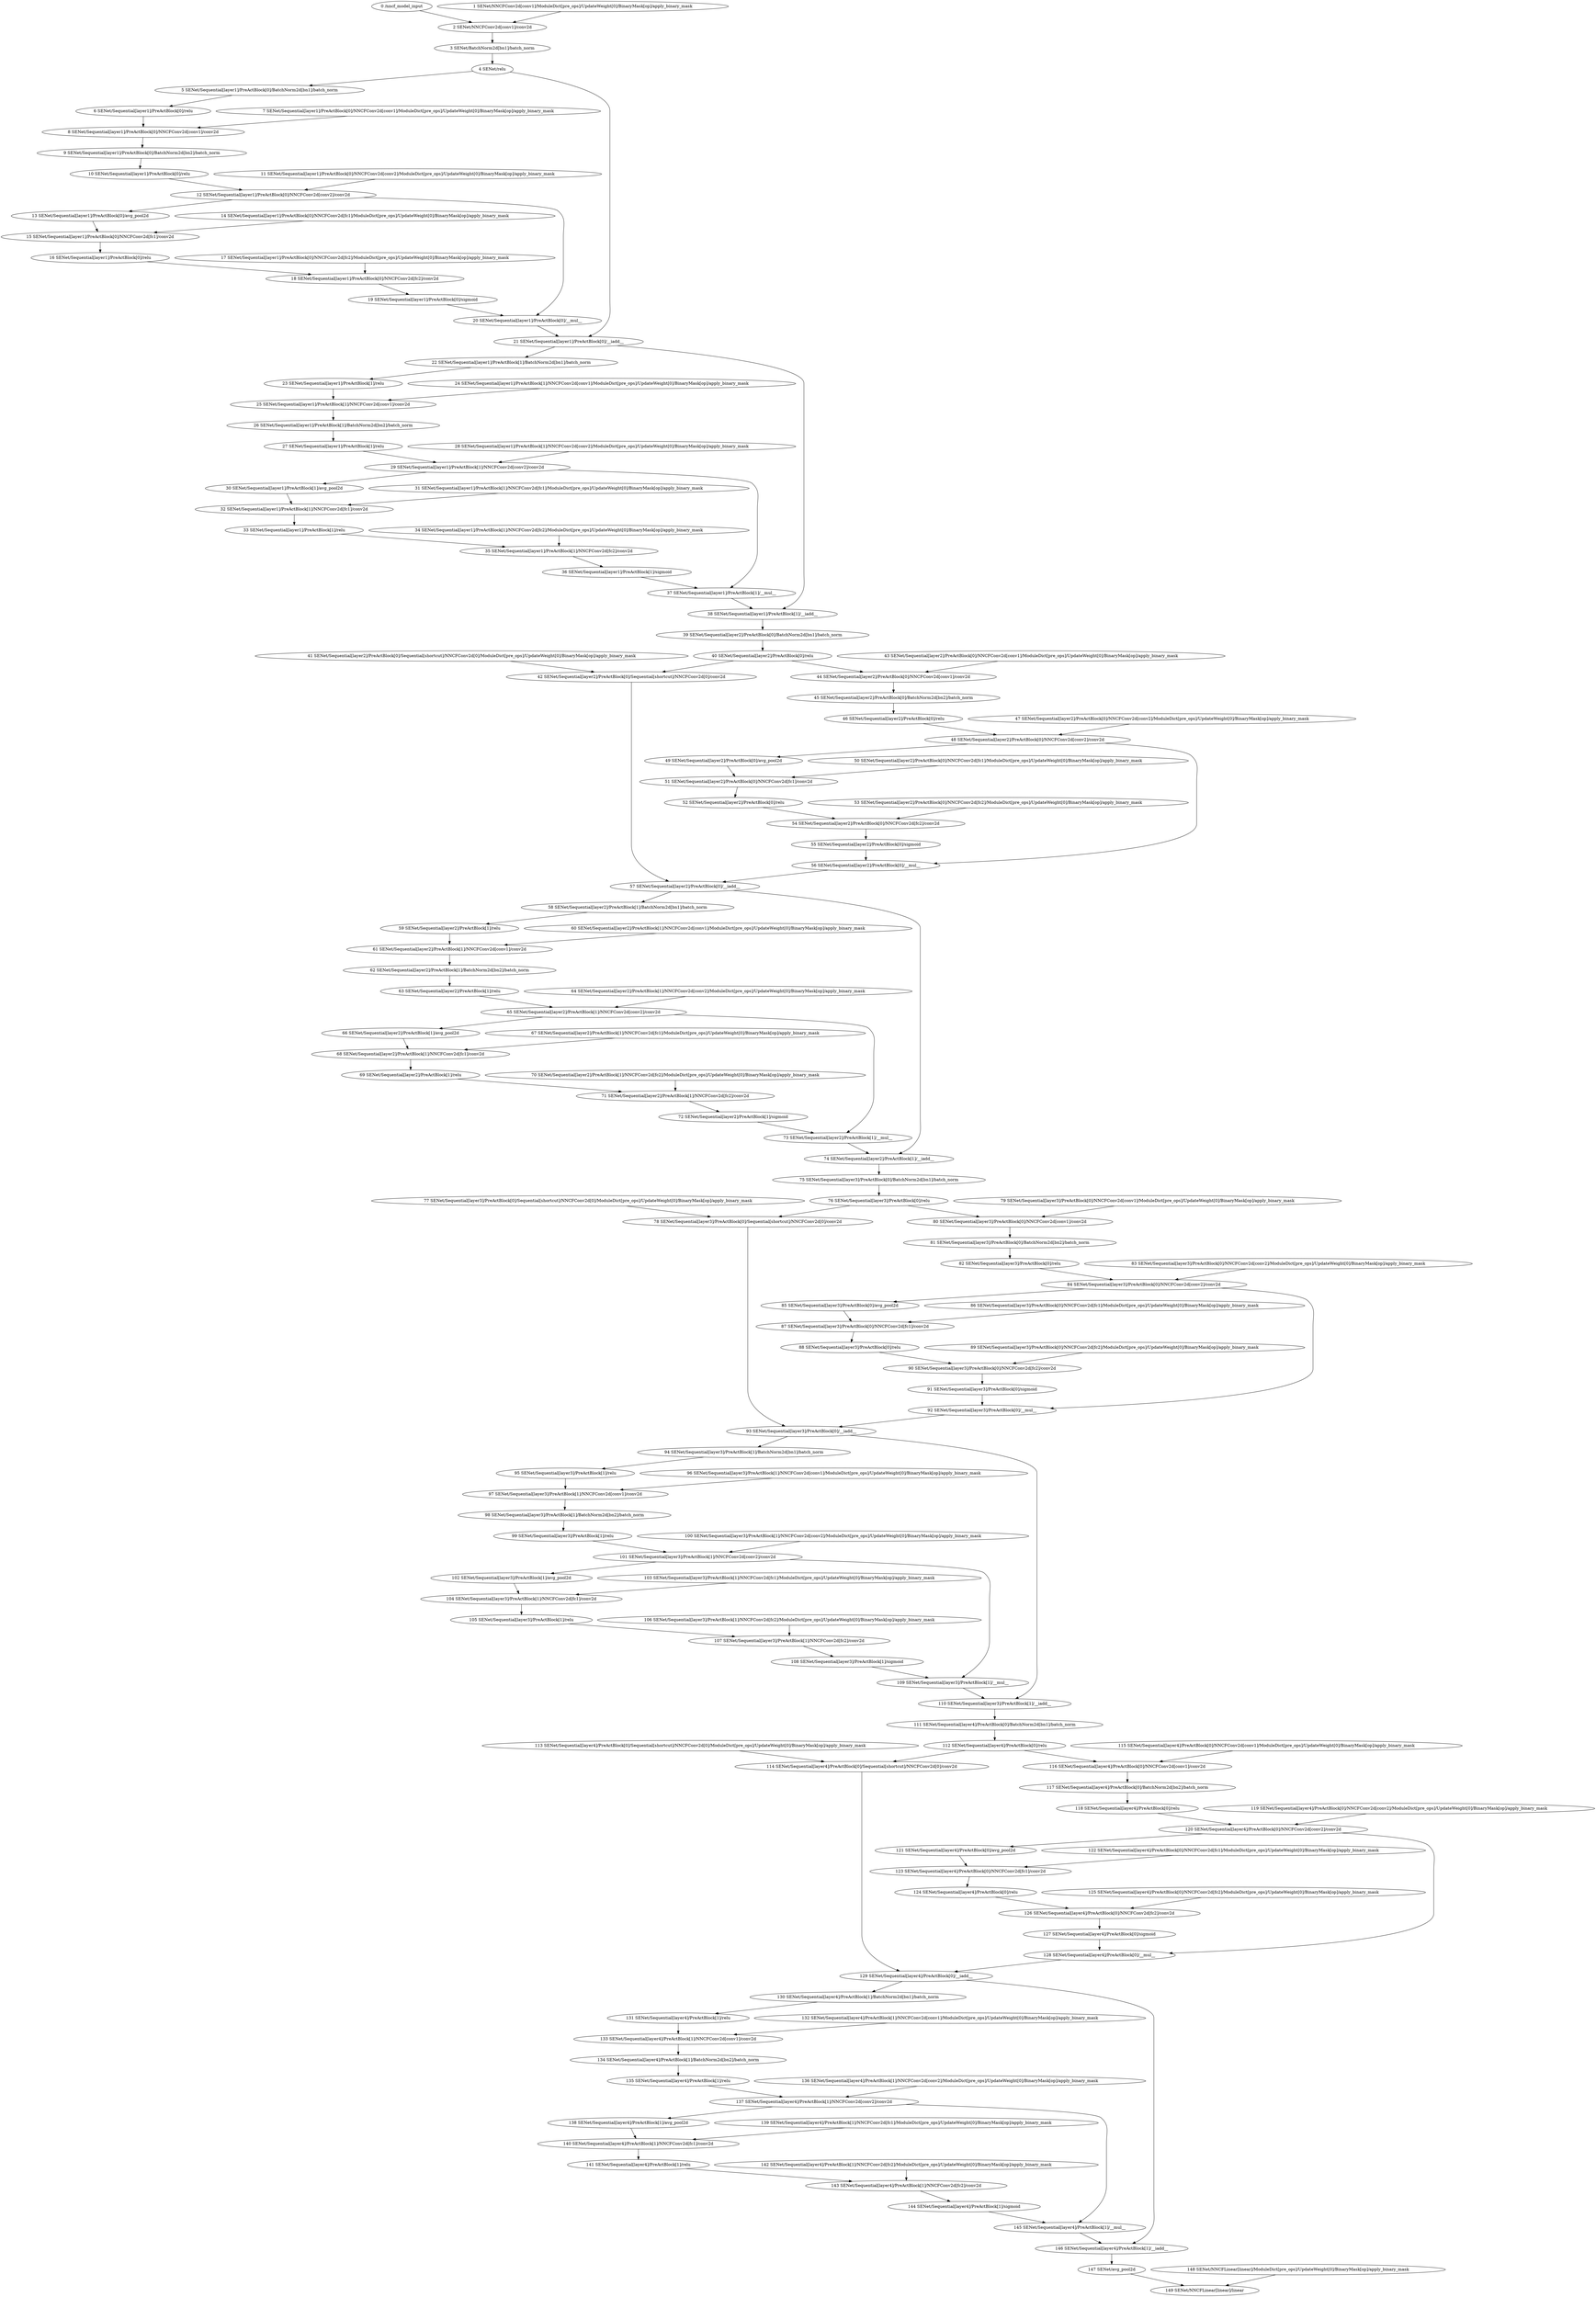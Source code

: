 strict digraph  {
"0 /nncf_model_input" [id=0, scope="", type=nncf_model_input];
"1 SENet/NNCFConv2d[conv1]/ModuleDict[pre_ops]/UpdateWeight[0]/BinaryMask[op]/apply_binary_mask" [id=1, scope="SENet/NNCFConv2d[conv1]/ModuleDict[pre_ops]/UpdateWeight[0]/BinaryMask[op]", type=apply_binary_mask];
"2 SENet/NNCFConv2d[conv1]/conv2d" [id=2, scope="SENet/NNCFConv2d[conv1]", type=conv2d];
"3 SENet/BatchNorm2d[bn1]/batch_norm" [id=3, scope="SENet/BatchNorm2d[bn1]", type=batch_norm];
"4 SENet/relu" [id=4, scope=SENet, type=relu];
"5 SENet/Sequential[layer1]/PreActBlock[0]/BatchNorm2d[bn1]/batch_norm" [id=5, scope="SENet/Sequential[layer1]/PreActBlock[0]/BatchNorm2d[bn1]", type=batch_norm];
"6 SENet/Sequential[layer1]/PreActBlock[0]/relu" [id=6, scope="SENet/Sequential[layer1]/PreActBlock[0]", type=relu];
"7 SENet/Sequential[layer1]/PreActBlock[0]/NNCFConv2d[conv1]/ModuleDict[pre_ops]/UpdateWeight[0]/BinaryMask[op]/apply_binary_mask" [id=7, scope="SENet/Sequential[layer1]/PreActBlock[0]/NNCFConv2d[conv1]/ModuleDict[pre_ops]/UpdateWeight[0]/BinaryMask[op]", type=apply_binary_mask];
"8 SENet/Sequential[layer1]/PreActBlock[0]/NNCFConv2d[conv1]/conv2d" [id=8, scope="SENet/Sequential[layer1]/PreActBlock[0]/NNCFConv2d[conv1]", type=conv2d];
"9 SENet/Sequential[layer1]/PreActBlock[0]/BatchNorm2d[bn2]/batch_norm" [id=9, scope="SENet/Sequential[layer1]/PreActBlock[0]/BatchNorm2d[bn2]", type=batch_norm];
"10 SENet/Sequential[layer1]/PreActBlock[0]/relu" [id=10, scope="SENet/Sequential[layer1]/PreActBlock[0]", type=relu];
"11 SENet/Sequential[layer1]/PreActBlock[0]/NNCFConv2d[conv2]/ModuleDict[pre_ops]/UpdateWeight[0]/BinaryMask[op]/apply_binary_mask" [id=11, scope="SENet/Sequential[layer1]/PreActBlock[0]/NNCFConv2d[conv2]/ModuleDict[pre_ops]/UpdateWeight[0]/BinaryMask[op]", type=apply_binary_mask];
"12 SENet/Sequential[layer1]/PreActBlock[0]/NNCFConv2d[conv2]/conv2d" [id=12, scope="SENet/Sequential[layer1]/PreActBlock[0]/NNCFConv2d[conv2]", type=conv2d];
"13 SENet/Sequential[layer1]/PreActBlock[0]/avg_pool2d" [id=13, scope="SENet/Sequential[layer1]/PreActBlock[0]", type=avg_pool2d];
"14 SENet/Sequential[layer1]/PreActBlock[0]/NNCFConv2d[fc1]/ModuleDict[pre_ops]/UpdateWeight[0]/BinaryMask[op]/apply_binary_mask" [id=14, scope="SENet/Sequential[layer1]/PreActBlock[0]/NNCFConv2d[fc1]/ModuleDict[pre_ops]/UpdateWeight[0]/BinaryMask[op]", type=apply_binary_mask];
"15 SENet/Sequential[layer1]/PreActBlock[0]/NNCFConv2d[fc1]/conv2d" [id=15, scope="SENet/Sequential[layer1]/PreActBlock[0]/NNCFConv2d[fc1]", type=conv2d];
"16 SENet/Sequential[layer1]/PreActBlock[0]/relu" [id=16, scope="SENet/Sequential[layer1]/PreActBlock[0]", type=relu];
"17 SENet/Sequential[layer1]/PreActBlock[0]/NNCFConv2d[fc2]/ModuleDict[pre_ops]/UpdateWeight[0]/BinaryMask[op]/apply_binary_mask" [id=17, scope="SENet/Sequential[layer1]/PreActBlock[0]/NNCFConv2d[fc2]/ModuleDict[pre_ops]/UpdateWeight[0]/BinaryMask[op]", type=apply_binary_mask];
"18 SENet/Sequential[layer1]/PreActBlock[0]/NNCFConv2d[fc2]/conv2d" [id=18, scope="SENet/Sequential[layer1]/PreActBlock[0]/NNCFConv2d[fc2]", type=conv2d];
"19 SENet/Sequential[layer1]/PreActBlock[0]/sigmoid" [id=19, scope="SENet/Sequential[layer1]/PreActBlock[0]", type=sigmoid];
"20 SENet/Sequential[layer1]/PreActBlock[0]/__mul__" [id=20, scope="SENet/Sequential[layer1]/PreActBlock[0]", type=__mul__];
"21 SENet/Sequential[layer1]/PreActBlock[0]/__iadd__" [id=21, scope="SENet/Sequential[layer1]/PreActBlock[0]", type=__iadd__];
"22 SENet/Sequential[layer1]/PreActBlock[1]/BatchNorm2d[bn1]/batch_norm" [id=22, scope="SENet/Sequential[layer1]/PreActBlock[1]/BatchNorm2d[bn1]", type=batch_norm];
"23 SENet/Sequential[layer1]/PreActBlock[1]/relu" [id=23, scope="SENet/Sequential[layer1]/PreActBlock[1]", type=relu];
"24 SENet/Sequential[layer1]/PreActBlock[1]/NNCFConv2d[conv1]/ModuleDict[pre_ops]/UpdateWeight[0]/BinaryMask[op]/apply_binary_mask" [id=24, scope="SENet/Sequential[layer1]/PreActBlock[1]/NNCFConv2d[conv1]/ModuleDict[pre_ops]/UpdateWeight[0]/BinaryMask[op]", type=apply_binary_mask];
"25 SENet/Sequential[layer1]/PreActBlock[1]/NNCFConv2d[conv1]/conv2d" [id=25, scope="SENet/Sequential[layer1]/PreActBlock[1]/NNCFConv2d[conv1]", type=conv2d];
"26 SENet/Sequential[layer1]/PreActBlock[1]/BatchNorm2d[bn2]/batch_norm" [id=26, scope="SENet/Sequential[layer1]/PreActBlock[1]/BatchNorm2d[bn2]", type=batch_norm];
"27 SENet/Sequential[layer1]/PreActBlock[1]/relu" [id=27, scope="SENet/Sequential[layer1]/PreActBlock[1]", type=relu];
"28 SENet/Sequential[layer1]/PreActBlock[1]/NNCFConv2d[conv2]/ModuleDict[pre_ops]/UpdateWeight[0]/BinaryMask[op]/apply_binary_mask" [id=28, scope="SENet/Sequential[layer1]/PreActBlock[1]/NNCFConv2d[conv2]/ModuleDict[pre_ops]/UpdateWeight[0]/BinaryMask[op]", type=apply_binary_mask];
"29 SENet/Sequential[layer1]/PreActBlock[1]/NNCFConv2d[conv2]/conv2d" [id=29, scope="SENet/Sequential[layer1]/PreActBlock[1]/NNCFConv2d[conv2]", type=conv2d];
"30 SENet/Sequential[layer1]/PreActBlock[1]/avg_pool2d" [id=30, scope="SENet/Sequential[layer1]/PreActBlock[1]", type=avg_pool2d];
"31 SENet/Sequential[layer1]/PreActBlock[1]/NNCFConv2d[fc1]/ModuleDict[pre_ops]/UpdateWeight[0]/BinaryMask[op]/apply_binary_mask" [id=31, scope="SENet/Sequential[layer1]/PreActBlock[1]/NNCFConv2d[fc1]/ModuleDict[pre_ops]/UpdateWeight[0]/BinaryMask[op]", type=apply_binary_mask];
"32 SENet/Sequential[layer1]/PreActBlock[1]/NNCFConv2d[fc1]/conv2d" [id=32, scope="SENet/Sequential[layer1]/PreActBlock[1]/NNCFConv2d[fc1]", type=conv2d];
"33 SENet/Sequential[layer1]/PreActBlock[1]/relu" [id=33, scope="SENet/Sequential[layer1]/PreActBlock[1]", type=relu];
"34 SENet/Sequential[layer1]/PreActBlock[1]/NNCFConv2d[fc2]/ModuleDict[pre_ops]/UpdateWeight[0]/BinaryMask[op]/apply_binary_mask" [id=34, scope="SENet/Sequential[layer1]/PreActBlock[1]/NNCFConv2d[fc2]/ModuleDict[pre_ops]/UpdateWeight[0]/BinaryMask[op]", type=apply_binary_mask];
"35 SENet/Sequential[layer1]/PreActBlock[1]/NNCFConv2d[fc2]/conv2d" [id=35, scope="SENet/Sequential[layer1]/PreActBlock[1]/NNCFConv2d[fc2]", type=conv2d];
"36 SENet/Sequential[layer1]/PreActBlock[1]/sigmoid" [id=36, scope="SENet/Sequential[layer1]/PreActBlock[1]", type=sigmoid];
"37 SENet/Sequential[layer1]/PreActBlock[1]/__mul__" [id=37, scope="SENet/Sequential[layer1]/PreActBlock[1]", type=__mul__];
"38 SENet/Sequential[layer1]/PreActBlock[1]/__iadd__" [id=38, scope="SENet/Sequential[layer1]/PreActBlock[1]", type=__iadd__];
"39 SENet/Sequential[layer2]/PreActBlock[0]/BatchNorm2d[bn1]/batch_norm" [id=39, scope="SENet/Sequential[layer2]/PreActBlock[0]/BatchNorm2d[bn1]", type=batch_norm];
"40 SENet/Sequential[layer2]/PreActBlock[0]/relu" [id=40, scope="SENet/Sequential[layer2]/PreActBlock[0]", type=relu];
"41 SENet/Sequential[layer2]/PreActBlock[0]/Sequential[shortcut]/NNCFConv2d[0]/ModuleDict[pre_ops]/UpdateWeight[0]/BinaryMask[op]/apply_binary_mask" [id=41, scope="SENet/Sequential[layer2]/PreActBlock[0]/Sequential[shortcut]/NNCFConv2d[0]/ModuleDict[pre_ops]/UpdateWeight[0]/BinaryMask[op]", type=apply_binary_mask];
"42 SENet/Sequential[layer2]/PreActBlock[0]/Sequential[shortcut]/NNCFConv2d[0]/conv2d" [id=42, scope="SENet/Sequential[layer2]/PreActBlock[0]/Sequential[shortcut]/NNCFConv2d[0]", type=conv2d];
"43 SENet/Sequential[layer2]/PreActBlock[0]/NNCFConv2d[conv1]/ModuleDict[pre_ops]/UpdateWeight[0]/BinaryMask[op]/apply_binary_mask" [id=43, scope="SENet/Sequential[layer2]/PreActBlock[0]/NNCFConv2d[conv1]/ModuleDict[pre_ops]/UpdateWeight[0]/BinaryMask[op]", type=apply_binary_mask];
"44 SENet/Sequential[layer2]/PreActBlock[0]/NNCFConv2d[conv1]/conv2d" [id=44, scope="SENet/Sequential[layer2]/PreActBlock[0]/NNCFConv2d[conv1]", type=conv2d];
"45 SENet/Sequential[layer2]/PreActBlock[0]/BatchNorm2d[bn2]/batch_norm" [id=45, scope="SENet/Sequential[layer2]/PreActBlock[0]/BatchNorm2d[bn2]", type=batch_norm];
"46 SENet/Sequential[layer2]/PreActBlock[0]/relu" [id=46, scope="SENet/Sequential[layer2]/PreActBlock[0]", type=relu];
"47 SENet/Sequential[layer2]/PreActBlock[0]/NNCFConv2d[conv2]/ModuleDict[pre_ops]/UpdateWeight[0]/BinaryMask[op]/apply_binary_mask" [id=47, scope="SENet/Sequential[layer2]/PreActBlock[0]/NNCFConv2d[conv2]/ModuleDict[pre_ops]/UpdateWeight[0]/BinaryMask[op]", type=apply_binary_mask];
"48 SENet/Sequential[layer2]/PreActBlock[0]/NNCFConv2d[conv2]/conv2d" [id=48, scope="SENet/Sequential[layer2]/PreActBlock[0]/NNCFConv2d[conv2]", type=conv2d];
"49 SENet/Sequential[layer2]/PreActBlock[0]/avg_pool2d" [id=49, scope="SENet/Sequential[layer2]/PreActBlock[0]", type=avg_pool2d];
"50 SENet/Sequential[layer2]/PreActBlock[0]/NNCFConv2d[fc1]/ModuleDict[pre_ops]/UpdateWeight[0]/BinaryMask[op]/apply_binary_mask" [id=50, scope="SENet/Sequential[layer2]/PreActBlock[0]/NNCFConv2d[fc1]/ModuleDict[pre_ops]/UpdateWeight[0]/BinaryMask[op]", type=apply_binary_mask];
"51 SENet/Sequential[layer2]/PreActBlock[0]/NNCFConv2d[fc1]/conv2d" [id=51, scope="SENet/Sequential[layer2]/PreActBlock[0]/NNCFConv2d[fc1]", type=conv2d];
"52 SENet/Sequential[layer2]/PreActBlock[0]/relu" [id=52, scope="SENet/Sequential[layer2]/PreActBlock[0]", type=relu];
"53 SENet/Sequential[layer2]/PreActBlock[0]/NNCFConv2d[fc2]/ModuleDict[pre_ops]/UpdateWeight[0]/BinaryMask[op]/apply_binary_mask" [id=53, scope="SENet/Sequential[layer2]/PreActBlock[0]/NNCFConv2d[fc2]/ModuleDict[pre_ops]/UpdateWeight[0]/BinaryMask[op]", type=apply_binary_mask];
"54 SENet/Sequential[layer2]/PreActBlock[0]/NNCFConv2d[fc2]/conv2d" [id=54, scope="SENet/Sequential[layer2]/PreActBlock[0]/NNCFConv2d[fc2]", type=conv2d];
"55 SENet/Sequential[layer2]/PreActBlock[0]/sigmoid" [id=55, scope="SENet/Sequential[layer2]/PreActBlock[0]", type=sigmoid];
"56 SENet/Sequential[layer2]/PreActBlock[0]/__mul__" [id=56, scope="SENet/Sequential[layer2]/PreActBlock[0]", type=__mul__];
"57 SENet/Sequential[layer2]/PreActBlock[0]/__iadd__" [id=57, scope="SENet/Sequential[layer2]/PreActBlock[0]", type=__iadd__];
"58 SENet/Sequential[layer2]/PreActBlock[1]/BatchNorm2d[bn1]/batch_norm" [id=58, scope="SENet/Sequential[layer2]/PreActBlock[1]/BatchNorm2d[bn1]", type=batch_norm];
"59 SENet/Sequential[layer2]/PreActBlock[1]/relu" [id=59, scope="SENet/Sequential[layer2]/PreActBlock[1]", type=relu];
"60 SENet/Sequential[layer2]/PreActBlock[1]/NNCFConv2d[conv1]/ModuleDict[pre_ops]/UpdateWeight[0]/BinaryMask[op]/apply_binary_mask" [id=60, scope="SENet/Sequential[layer2]/PreActBlock[1]/NNCFConv2d[conv1]/ModuleDict[pre_ops]/UpdateWeight[0]/BinaryMask[op]", type=apply_binary_mask];
"61 SENet/Sequential[layer2]/PreActBlock[1]/NNCFConv2d[conv1]/conv2d" [id=61, scope="SENet/Sequential[layer2]/PreActBlock[1]/NNCFConv2d[conv1]", type=conv2d];
"62 SENet/Sequential[layer2]/PreActBlock[1]/BatchNorm2d[bn2]/batch_norm" [id=62, scope="SENet/Sequential[layer2]/PreActBlock[1]/BatchNorm2d[bn2]", type=batch_norm];
"63 SENet/Sequential[layer2]/PreActBlock[1]/relu" [id=63, scope="SENet/Sequential[layer2]/PreActBlock[1]", type=relu];
"64 SENet/Sequential[layer2]/PreActBlock[1]/NNCFConv2d[conv2]/ModuleDict[pre_ops]/UpdateWeight[0]/BinaryMask[op]/apply_binary_mask" [id=64, scope="SENet/Sequential[layer2]/PreActBlock[1]/NNCFConv2d[conv2]/ModuleDict[pre_ops]/UpdateWeight[0]/BinaryMask[op]", type=apply_binary_mask];
"65 SENet/Sequential[layer2]/PreActBlock[1]/NNCFConv2d[conv2]/conv2d" [id=65, scope="SENet/Sequential[layer2]/PreActBlock[1]/NNCFConv2d[conv2]", type=conv2d];
"66 SENet/Sequential[layer2]/PreActBlock[1]/avg_pool2d" [id=66, scope="SENet/Sequential[layer2]/PreActBlock[1]", type=avg_pool2d];
"67 SENet/Sequential[layer2]/PreActBlock[1]/NNCFConv2d[fc1]/ModuleDict[pre_ops]/UpdateWeight[0]/BinaryMask[op]/apply_binary_mask" [id=67, scope="SENet/Sequential[layer2]/PreActBlock[1]/NNCFConv2d[fc1]/ModuleDict[pre_ops]/UpdateWeight[0]/BinaryMask[op]", type=apply_binary_mask];
"68 SENet/Sequential[layer2]/PreActBlock[1]/NNCFConv2d[fc1]/conv2d" [id=68, scope="SENet/Sequential[layer2]/PreActBlock[1]/NNCFConv2d[fc1]", type=conv2d];
"69 SENet/Sequential[layer2]/PreActBlock[1]/relu" [id=69, scope="SENet/Sequential[layer2]/PreActBlock[1]", type=relu];
"70 SENet/Sequential[layer2]/PreActBlock[1]/NNCFConv2d[fc2]/ModuleDict[pre_ops]/UpdateWeight[0]/BinaryMask[op]/apply_binary_mask" [id=70, scope="SENet/Sequential[layer2]/PreActBlock[1]/NNCFConv2d[fc2]/ModuleDict[pre_ops]/UpdateWeight[0]/BinaryMask[op]", type=apply_binary_mask];
"71 SENet/Sequential[layer2]/PreActBlock[1]/NNCFConv2d[fc2]/conv2d" [id=71, scope="SENet/Sequential[layer2]/PreActBlock[1]/NNCFConv2d[fc2]", type=conv2d];
"72 SENet/Sequential[layer2]/PreActBlock[1]/sigmoid" [id=72, scope="SENet/Sequential[layer2]/PreActBlock[1]", type=sigmoid];
"73 SENet/Sequential[layer2]/PreActBlock[1]/__mul__" [id=73, scope="SENet/Sequential[layer2]/PreActBlock[1]", type=__mul__];
"74 SENet/Sequential[layer2]/PreActBlock[1]/__iadd__" [id=74, scope="SENet/Sequential[layer2]/PreActBlock[1]", type=__iadd__];
"75 SENet/Sequential[layer3]/PreActBlock[0]/BatchNorm2d[bn1]/batch_norm" [id=75, scope="SENet/Sequential[layer3]/PreActBlock[0]/BatchNorm2d[bn1]", type=batch_norm];
"76 SENet/Sequential[layer3]/PreActBlock[0]/relu" [id=76, scope="SENet/Sequential[layer3]/PreActBlock[0]", type=relu];
"77 SENet/Sequential[layer3]/PreActBlock[0]/Sequential[shortcut]/NNCFConv2d[0]/ModuleDict[pre_ops]/UpdateWeight[0]/BinaryMask[op]/apply_binary_mask" [id=77, scope="SENet/Sequential[layer3]/PreActBlock[0]/Sequential[shortcut]/NNCFConv2d[0]/ModuleDict[pre_ops]/UpdateWeight[0]/BinaryMask[op]", type=apply_binary_mask];
"78 SENet/Sequential[layer3]/PreActBlock[0]/Sequential[shortcut]/NNCFConv2d[0]/conv2d" [id=78, scope="SENet/Sequential[layer3]/PreActBlock[0]/Sequential[shortcut]/NNCFConv2d[0]", type=conv2d];
"79 SENet/Sequential[layer3]/PreActBlock[0]/NNCFConv2d[conv1]/ModuleDict[pre_ops]/UpdateWeight[0]/BinaryMask[op]/apply_binary_mask" [id=79, scope="SENet/Sequential[layer3]/PreActBlock[0]/NNCFConv2d[conv1]/ModuleDict[pre_ops]/UpdateWeight[0]/BinaryMask[op]", type=apply_binary_mask];
"80 SENet/Sequential[layer3]/PreActBlock[0]/NNCFConv2d[conv1]/conv2d" [id=80, scope="SENet/Sequential[layer3]/PreActBlock[0]/NNCFConv2d[conv1]", type=conv2d];
"81 SENet/Sequential[layer3]/PreActBlock[0]/BatchNorm2d[bn2]/batch_norm" [id=81, scope="SENet/Sequential[layer3]/PreActBlock[0]/BatchNorm2d[bn2]", type=batch_norm];
"82 SENet/Sequential[layer3]/PreActBlock[0]/relu" [id=82, scope="SENet/Sequential[layer3]/PreActBlock[0]", type=relu];
"83 SENet/Sequential[layer3]/PreActBlock[0]/NNCFConv2d[conv2]/ModuleDict[pre_ops]/UpdateWeight[0]/BinaryMask[op]/apply_binary_mask" [id=83, scope="SENet/Sequential[layer3]/PreActBlock[0]/NNCFConv2d[conv2]/ModuleDict[pre_ops]/UpdateWeight[0]/BinaryMask[op]", type=apply_binary_mask];
"84 SENet/Sequential[layer3]/PreActBlock[0]/NNCFConv2d[conv2]/conv2d" [id=84, scope="SENet/Sequential[layer3]/PreActBlock[0]/NNCFConv2d[conv2]", type=conv2d];
"85 SENet/Sequential[layer3]/PreActBlock[0]/avg_pool2d" [id=85, scope="SENet/Sequential[layer3]/PreActBlock[0]", type=avg_pool2d];
"86 SENet/Sequential[layer3]/PreActBlock[0]/NNCFConv2d[fc1]/ModuleDict[pre_ops]/UpdateWeight[0]/BinaryMask[op]/apply_binary_mask" [id=86, scope="SENet/Sequential[layer3]/PreActBlock[0]/NNCFConv2d[fc1]/ModuleDict[pre_ops]/UpdateWeight[0]/BinaryMask[op]", type=apply_binary_mask];
"87 SENet/Sequential[layer3]/PreActBlock[0]/NNCFConv2d[fc1]/conv2d" [id=87, scope="SENet/Sequential[layer3]/PreActBlock[0]/NNCFConv2d[fc1]", type=conv2d];
"88 SENet/Sequential[layer3]/PreActBlock[0]/relu" [id=88, scope="SENet/Sequential[layer3]/PreActBlock[0]", type=relu];
"89 SENet/Sequential[layer3]/PreActBlock[0]/NNCFConv2d[fc2]/ModuleDict[pre_ops]/UpdateWeight[0]/BinaryMask[op]/apply_binary_mask" [id=89, scope="SENet/Sequential[layer3]/PreActBlock[0]/NNCFConv2d[fc2]/ModuleDict[pre_ops]/UpdateWeight[0]/BinaryMask[op]", type=apply_binary_mask];
"90 SENet/Sequential[layer3]/PreActBlock[0]/NNCFConv2d[fc2]/conv2d" [id=90, scope="SENet/Sequential[layer3]/PreActBlock[0]/NNCFConv2d[fc2]", type=conv2d];
"91 SENet/Sequential[layer3]/PreActBlock[0]/sigmoid" [id=91, scope="SENet/Sequential[layer3]/PreActBlock[0]", type=sigmoid];
"92 SENet/Sequential[layer3]/PreActBlock[0]/__mul__" [id=92, scope="SENet/Sequential[layer3]/PreActBlock[0]", type=__mul__];
"93 SENet/Sequential[layer3]/PreActBlock[0]/__iadd__" [id=93, scope="SENet/Sequential[layer3]/PreActBlock[0]", type=__iadd__];
"94 SENet/Sequential[layer3]/PreActBlock[1]/BatchNorm2d[bn1]/batch_norm" [id=94, scope="SENet/Sequential[layer3]/PreActBlock[1]/BatchNorm2d[bn1]", type=batch_norm];
"95 SENet/Sequential[layer3]/PreActBlock[1]/relu" [id=95, scope="SENet/Sequential[layer3]/PreActBlock[1]", type=relu];
"96 SENet/Sequential[layer3]/PreActBlock[1]/NNCFConv2d[conv1]/ModuleDict[pre_ops]/UpdateWeight[0]/BinaryMask[op]/apply_binary_mask" [id=96, scope="SENet/Sequential[layer3]/PreActBlock[1]/NNCFConv2d[conv1]/ModuleDict[pre_ops]/UpdateWeight[0]/BinaryMask[op]", type=apply_binary_mask];
"97 SENet/Sequential[layer3]/PreActBlock[1]/NNCFConv2d[conv1]/conv2d" [id=97, scope="SENet/Sequential[layer3]/PreActBlock[1]/NNCFConv2d[conv1]", type=conv2d];
"98 SENet/Sequential[layer3]/PreActBlock[1]/BatchNorm2d[bn2]/batch_norm" [id=98, scope="SENet/Sequential[layer3]/PreActBlock[1]/BatchNorm2d[bn2]", type=batch_norm];
"99 SENet/Sequential[layer3]/PreActBlock[1]/relu" [id=99, scope="SENet/Sequential[layer3]/PreActBlock[1]", type=relu];
"100 SENet/Sequential[layer3]/PreActBlock[1]/NNCFConv2d[conv2]/ModuleDict[pre_ops]/UpdateWeight[0]/BinaryMask[op]/apply_binary_mask" [id=100, scope="SENet/Sequential[layer3]/PreActBlock[1]/NNCFConv2d[conv2]/ModuleDict[pre_ops]/UpdateWeight[0]/BinaryMask[op]", type=apply_binary_mask];
"101 SENet/Sequential[layer3]/PreActBlock[1]/NNCFConv2d[conv2]/conv2d" [id=101, scope="SENet/Sequential[layer3]/PreActBlock[1]/NNCFConv2d[conv2]", type=conv2d];
"102 SENet/Sequential[layer3]/PreActBlock[1]/avg_pool2d" [id=102, scope="SENet/Sequential[layer3]/PreActBlock[1]", type=avg_pool2d];
"103 SENet/Sequential[layer3]/PreActBlock[1]/NNCFConv2d[fc1]/ModuleDict[pre_ops]/UpdateWeight[0]/BinaryMask[op]/apply_binary_mask" [id=103, scope="SENet/Sequential[layer3]/PreActBlock[1]/NNCFConv2d[fc1]/ModuleDict[pre_ops]/UpdateWeight[0]/BinaryMask[op]", type=apply_binary_mask];
"104 SENet/Sequential[layer3]/PreActBlock[1]/NNCFConv2d[fc1]/conv2d" [id=104, scope="SENet/Sequential[layer3]/PreActBlock[1]/NNCFConv2d[fc1]", type=conv2d];
"105 SENet/Sequential[layer3]/PreActBlock[1]/relu" [id=105, scope="SENet/Sequential[layer3]/PreActBlock[1]", type=relu];
"106 SENet/Sequential[layer3]/PreActBlock[1]/NNCFConv2d[fc2]/ModuleDict[pre_ops]/UpdateWeight[0]/BinaryMask[op]/apply_binary_mask" [id=106, scope="SENet/Sequential[layer3]/PreActBlock[1]/NNCFConv2d[fc2]/ModuleDict[pre_ops]/UpdateWeight[0]/BinaryMask[op]", type=apply_binary_mask];
"107 SENet/Sequential[layer3]/PreActBlock[1]/NNCFConv2d[fc2]/conv2d" [id=107, scope="SENet/Sequential[layer3]/PreActBlock[1]/NNCFConv2d[fc2]", type=conv2d];
"108 SENet/Sequential[layer3]/PreActBlock[1]/sigmoid" [id=108, scope="SENet/Sequential[layer3]/PreActBlock[1]", type=sigmoid];
"109 SENet/Sequential[layer3]/PreActBlock[1]/__mul__" [id=109, scope="SENet/Sequential[layer3]/PreActBlock[1]", type=__mul__];
"110 SENet/Sequential[layer3]/PreActBlock[1]/__iadd__" [id=110, scope="SENet/Sequential[layer3]/PreActBlock[1]", type=__iadd__];
"111 SENet/Sequential[layer4]/PreActBlock[0]/BatchNorm2d[bn1]/batch_norm" [id=111, scope="SENet/Sequential[layer4]/PreActBlock[0]/BatchNorm2d[bn1]", type=batch_norm];
"112 SENet/Sequential[layer4]/PreActBlock[0]/relu" [id=112, scope="SENet/Sequential[layer4]/PreActBlock[0]", type=relu];
"113 SENet/Sequential[layer4]/PreActBlock[0]/Sequential[shortcut]/NNCFConv2d[0]/ModuleDict[pre_ops]/UpdateWeight[0]/BinaryMask[op]/apply_binary_mask" [id=113, scope="SENet/Sequential[layer4]/PreActBlock[0]/Sequential[shortcut]/NNCFConv2d[0]/ModuleDict[pre_ops]/UpdateWeight[0]/BinaryMask[op]", type=apply_binary_mask];
"114 SENet/Sequential[layer4]/PreActBlock[0]/Sequential[shortcut]/NNCFConv2d[0]/conv2d" [id=114, scope="SENet/Sequential[layer4]/PreActBlock[0]/Sequential[shortcut]/NNCFConv2d[0]", type=conv2d];
"115 SENet/Sequential[layer4]/PreActBlock[0]/NNCFConv2d[conv1]/ModuleDict[pre_ops]/UpdateWeight[0]/BinaryMask[op]/apply_binary_mask" [id=115, scope="SENet/Sequential[layer4]/PreActBlock[0]/NNCFConv2d[conv1]/ModuleDict[pre_ops]/UpdateWeight[0]/BinaryMask[op]", type=apply_binary_mask];
"116 SENet/Sequential[layer4]/PreActBlock[0]/NNCFConv2d[conv1]/conv2d" [id=116, scope="SENet/Sequential[layer4]/PreActBlock[0]/NNCFConv2d[conv1]", type=conv2d];
"117 SENet/Sequential[layer4]/PreActBlock[0]/BatchNorm2d[bn2]/batch_norm" [id=117, scope="SENet/Sequential[layer4]/PreActBlock[0]/BatchNorm2d[bn2]", type=batch_norm];
"118 SENet/Sequential[layer4]/PreActBlock[0]/relu" [id=118, scope="SENet/Sequential[layer4]/PreActBlock[0]", type=relu];
"119 SENet/Sequential[layer4]/PreActBlock[0]/NNCFConv2d[conv2]/ModuleDict[pre_ops]/UpdateWeight[0]/BinaryMask[op]/apply_binary_mask" [id=119, scope="SENet/Sequential[layer4]/PreActBlock[0]/NNCFConv2d[conv2]/ModuleDict[pre_ops]/UpdateWeight[0]/BinaryMask[op]", type=apply_binary_mask];
"120 SENet/Sequential[layer4]/PreActBlock[0]/NNCFConv2d[conv2]/conv2d" [id=120, scope="SENet/Sequential[layer4]/PreActBlock[0]/NNCFConv2d[conv2]", type=conv2d];
"121 SENet/Sequential[layer4]/PreActBlock[0]/avg_pool2d" [id=121, scope="SENet/Sequential[layer4]/PreActBlock[0]", type=avg_pool2d];
"122 SENet/Sequential[layer4]/PreActBlock[0]/NNCFConv2d[fc1]/ModuleDict[pre_ops]/UpdateWeight[0]/BinaryMask[op]/apply_binary_mask" [id=122, scope="SENet/Sequential[layer4]/PreActBlock[0]/NNCFConv2d[fc1]/ModuleDict[pre_ops]/UpdateWeight[0]/BinaryMask[op]", type=apply_binary_mask];
"123 SENet/Sequential[layer4]/PreActBlock[0]/NNCFConv2d[fc1]/conv2d" [id=123, scope="SENet/Sequential[layer4]/PreActBlock[0]/NNCFConv2d[fc1]", type=conv2d];
"124 SENet/Sequential[layer4]/PreActBlock[0]/relu" [id=124, scope="SENet/Sequential[layer4]/PreActBlock[0]", type=relu];
"125 SENet/Sequential[layer4]/PreActBlock[0]/NNCFConv2d[fc2]/ModuleDict[pre_ops]/UpdateWeight[0]/BinaryMask[op]/apply_binary_mask" [id=125, scope="SENet/Sequential[layer4]/PreActBlock[0]/NNCFConv2d[fc2]/ModuleDict[pre_ops]/UpdateWeight[0]/BinaryMask[op]", type=apply_binary_mask];
"126 SENet/Sequential[layer4]/PreActBlock[0]/NNCFConv2d[fc2]/conv2d" [id=126, scope="SENet/Sequential[layer4]/PreActBlock[0]/NNCFConv2d[fc2]", type=conv2d];
"127 SENet/Sequential[layer4]/PreActBlock[0]/sigmoid" [id=127, scope="SENet/Sequential[layer4]/PreActBlock[0]", type=sigmoid];
"128 SENet/Sequential[layer4]/PreActBlock[0]/__mul__" [id=128, scope="SENet/Sequential[layer4]/PreActBlock[0]", type=__mul__];
"129 SENet/Sequential[layer4]/PreActBlock[0]/__iadd__" [id=129, scope="SENet/Sequential[layer4]/PreActBlock[0]", type=__iadd__];
"130 SENet/Sequential[layer4]/PreActBlock[1]/BatchNorm2d[bn1]/batch_norm" [id=130, scope="SENet/Sequential[layer4]/PreActBlock[1]/BatchNorm2d[bn1]", type=batch_norm];
"131 SENet/Sequential[layer4]/PreActBlock[1]/relu" [id=131, scope="SENet/Sequential[layer4]/PreActBlock[1]", type=relu];
"132 SENet/Sequential[layer4]/PreActBlock[1]/NNCFConv2d[conv1]/ModuleDict[pre_ops]/UpdateWeight[0]/BinaryMask[op]/apply_binary_mask" [id=132, scope="SENet/Sequential[layer4]/PreActBlock[1]/NNCFConv2d[conv1]/ModuleDict[pre_ops]/UpdateWeight[0]/BinaryMask[op]", type=apply_binary_mask];
"133 SENet/Sequential[layer4]/PreActBlock[1]/NNCFConv2d[conv1]/conv2d" [id=133, scope="SENet/Sequential[layer4]/PreActBlock[1]/NNCFConv2d[conv1]", type=conv2d];
"134 SENet/Sequential[layer4]/PreActBlock[1]/BatchNorm2d[bn2]/batch_norm" [id=134, scope="SENet/Sequential[layer4]/PreActBlock[1]/BatchNorm2d[bn2]", type=batch_norm];
"135 SENet/Sequential[layer4]/PreActBlock[1]/relu" [id=135, scope="SENet/Sequential[layer4]/PreActBlock[1]", type=relu];
"136 SENet/Sequential[layer4]/PreActBlock[1]/NNCFConv2d[conv2]/ModuleDict[pre_ops]/UpdateWeight[0]/BinaryMask[op]/apply_binary_mask" [id=136, scope="SENet/Sequential[layer4]/PreActBlock[1]/NNCFConv2d[conv2]/ModuleDict[pre_ops]/UpdateWeight[0]/BinaryMask[op]", type=apply_binary_mask];
"137 SENet/Sequential[layer4]/PreActBlock[1]/NNCFConv2d[conv2]/conv2d" [id=137, scope="SENet/Sequential[layer4]/PreActBlock[1]/NNCFConv2d[conv2]", type=conv2d];
"138 SENet/Sequential[layer4]/PreActBlock[1]/avg_pool2d" [id=138, scope="SENet/Sequential[layer4]/PreActBlock[1]", type=avg_pool2d];
"139 SENet/Sequential[layer4]/PreActBlock[1]/NNCFConv2d[fc1]/ModuleDict[pre_ops]/UpdateWeight[0]/BinaryMask[op]/apply_binary_mask" [id=139, scope="SENet/Sequential[layer4]/PreActBlock[1]/NNCFConv2d[fc1]/ModuleDict[pre_ops]/UpdateWeight[0]/BinaryMask[op]", type=apply_binary_mask];
"140 SENet/Sequential[layer4]/PreActBlock[1]/NNCFConv2d[fc1]/conv2d" [id=140, scope="SENet/Sequential[layer4]/PreActBlock[1]/NNCFConv2d[fc1]", type=conv2d];
"141 SENet/Sequential[layer4]/PreActBlock[1]/relu" [id=141, scope="SENet/Sequential[layer4]/PreActBlock[1]", type=relu];
"142 SENet/Sequential[layer4]/PreActBlock[1]/NNCFConv2d[fc2]/ModuleDict[pre_ops]/UpdateWeight[0]/BinaryMask[op]/apply_binary_mask" [id=142, scope="SENet/Sequential[layer4]/PreActBlock[1]/NNCFConv2d[fc2]/ModuleDict[pre_ops]/UpdateWeight[0]/BinaryMask[op]", type=apply_binary_mask];
"143 SENet/Sequential[layer4]/PreActBlock[1]/NNCFConv2d[fc2]/conv2d" [id=143, scope="SENet/Sequential[layer4]/PreActBlock[1]/NNCFConv2d[fc2]", type=conv2d];
"144 SENet/Sequential[layer4]/PreActBlock[1]/sigmoid" [id=144, scope="SENet/Sequential[layer4]/PreActBlock[1]", type=sigmoid];
"145 SENet/Sequential[layer4]/PreActBlock[1]/__mul__" [id=145, scope="SENet/Sequential[layer4]/PreActBlock[1]", type=__mul__];
"146 SENet/Sequential[layer4]/PreActBlock[1]/__iadd__" [id=146, scope="SENet/Sequential[layer4]/PreActBlock[1]", type=__iadd__];
"147 SENet/avg_pool2d" [id=147, scope=SENet, type=avg_pool2d];
"148 SENet/NNCFLinear[linear]/ModuleDict[pre_ops]/UpdateWeight[0]/BinaryMask[op]/apply_binary_mask" [id=148, scope="SENet/NNCFLinear[linear]/ModuleDict[pre_ops]/UpdateWeight[0]/BinaryMask[op]", type=apply_binary_mask];
"149 SENet/NNCFLinear[linear]/linear" [id=149, scope="SENet/NNCFLinear[linear]", type=linear];
"0 /nncf_model_input" -> "2 SENet/NNCFConv2d[conv1]/conv2d";
"1 SENet/NNCFConv2d[conv1]/ModuleDict[pre_ops]/UpdateWeight[0]/BinaryMask[op]/apply_binary_mask" -> "2 SENet/NNCFConv2d[conv1]/conv2d";
"2 SENet/NNCFConv2d[conv1]/conv2d" -> "3 SENet/BatchNorm2d[bn1]/batch_norm";
"3 SENet/BatchNorm2d[bn1]/batch_norm" -> "4 SENet/relu";
"4 SENet/relu" -> "5 SENet/Sequential[layer1]/PreActBlock[0]/BatchNorm2d[bn1]/batch_norm";
"5 SENet/Sequential[layer1]/PreActBlock[0]/BatchNorm2d[bn1]/batch_norm" -> "6 SENet/Sequential[layer1]/PreActBlock[0]/relu";
"6 SENet/Sequential[layer1]/PreActBlock[0]/relu" -> "8 SENet/Sequential[layer1]/PreActBlock[0]/NNCFConv2d[conv1]/conv2d";
"7 SENet/Sequential[layer1]/PreActBlock[0]/NNCFConv2d[conv1]/ModuleDict[pre_ops]/UpdateWeight[0]/BinaryMask[op]/apply_binary_mask" -> "8 SENet/Sequential[layer1]/PreActBlock[0]/NNCFConv2d[conv1]/conv2d";
"8 SENet/Sequential[layer1]/PreActBlock[0]/NNCFConv2d[conv1]/conv2d" -> "9 SENet/Sequential[layer1]/PreActBlock[0]/BatchNorm2d[bn2]/batch_norm";
"4 SENet/relu" -> "21 SENet/Sequential[layer1]/PreActBlock[0]/__iadd__";
"9 SENet/Sequential[layer1]/PreActBlock[0]/BatchNorm2d[bn2]/batch_norm" -> "10 SENet/Sequential[layer1]/PreActBlock[0]/relu";
"10 SENet/Sequential[layer1]/PreActBlock[0]/relu" -> "12 SENet/Sequential[layer1]/PreActBlock[0]/NNCFConv2d[conv2]/conv2d";
"11 SENet/Sequential[layer1]/PreActBlock[0]/NNCFConv2d[conv2]/ModuleDict[pre_ops]/UpdateWeight[0]/BinaryMask[op]/apply_binary_mask" -> "12 SENet/Sequential[layer1]/PreActBlock[0]/NNCFConv2d[conv2]/conv2d";
"12 SENet/Sequential[layer1]/PreActBlock[0]/NNCFConv2d[conv2]/conv2d" -> "13 SENet/Sequential[layer1]/PreActBlock[0]/avg_pool2d";
"12 SENet/Sequential[layer1]/PreActBlock[0]/NNCFConv2d[conv2]/conv2d" -> "20 SENet/Sequential[layer1]/PreActBlock[0]/__mul__";
"13 SENet/Sequential[layer1]/PreActBlock[0]/avg_pool2d" -> "15 SENet/Sequential[layer1]/PreActBlock[0]/NNCFConv2d[fc1]/conv2d";
"14 SENet/Sequential[layer1]/PreActBlock[0]/NNCFConv2d[fc1]/ModuleDict[pre_ops]/UpdateWeight[0]/BinaryMask[op]/apply_binary_mask" -> "15 SENet/Sequential[layer1]/PreActBlock[0]/NNCFConv2d[fc1]/conv2d";
"15 SENet/Sequential[layer1]/PreActBlock[0]/NNCFConv2d[fc1]/conv2d" -> "16 SENet/Sequential[layer1]/PreActBlock[0]/relu";
"16 SENet/Sequential[layer1]/PreActBlock[0]/relu" -> "18 SENet/Sequential[layer1]/PreActBlock[0]/NNCFConv2d[fc2]/conv2d";
"17 SENet/Sequential[layer1]/PreActBlock[0]/NNCFConv2d[fc2]/ModuleDict[pre_ops]/UpdateWeight[0]/BinaryMask[op]/apply_binary_mask" -> "18 SENet/Sequential[layer1]/PreActBlock[0]/NNCFConv2d[fc2]/conv2d";
"18 SENet/Sequential[layer1]/PreActBlock[0]/NNCFConv2d[fc2]/conv2d" -> "19 SENet/Sequential[layer1]/PreActBlock[0]/sigmoid";
"19 SENet/Sequential[layer1]/PreActBlock[0]/sigmoid" -> "20 SENet/Sequential[layer1]/PreActBlock[0]/__mul__";
"20 SENet/Sequential[layer1]/PreActBlock[0]/__mul__" -> "21 SENet/Sequential[layer1]/PreActBlock[0]/__iadd__";
"21 SENet/Sequential[layer1]/PreActBlock[0]/__iadd__" -> "22 SENet/Sequential[layer1]/PreActBlock[1]/BatchNorm2d[bn1]/batch_norm";
"21 SENet/Sequential[layer1]/PreActBlock[0]/__iadd__" -> "38 SENet/Sequential[layer1]/PreActBlock[1]/__iadd__";
"22 SENet/Sequential[layer1]/PreActBlock[1]/BatchNorm2d[bn1]/batch_norm" -> "23 SENet/Sequential[layer1]/PreActBlock[1]/relu";
"23 SENet/Sequential[layer1]/PreActBlock[1]/relu" -> "25 SENet/Sequential[layer1]/PreActBlock[1]/NNCFConv2d[conv1]/conv2d";
"24 SENet/Sequential[layer1]/PreActBlock[1]/NNCFConv2d[conv1]/ModuleDict[pre_ops]/UpdateWeight[0]/BinaryMask[op]/apply_binary_mask" -> "25 SENet/Sequential[layer1]/PreActBlock[1]/NNCFConv2d[conv1]/conv2d";
"25 SENet/Sequential[layer1]/PreActBlock[1]/NNCFConv2d[conv1]/conv2d" -> "26 SENet/Sequential[layer1]/PreActBlock[1]/BatchNorm2d[bn2]/batch_norm";
"26 SENet/Sequential[layer1]/PreActBlock[1]/BatchNorm2d[bn2]/batch_norm" -> "27 SENet/Sequential[layer1]/PreActBlock[1]/relu";
"27 SENet/Sequential[layer1]/PreActBlock[1]/relu" -> "29 SENet/Sequential[layer1]/PreActBlock[1]/NNCFConv2d[conv2]/conv2d";
"28 SENet/Sequential[layer1]/PreActBlock[1]/NNCFConv2d[conv2]/ModuleDict[pre_ops]/UpdateWeight[0]/BinaryMask[op]/apply_binary_mask" -> "29 SENet/Sequential[layer1]/PreActBlock[1]/NNCFConv2d[conv2]/conv2d";
"29 SENet/Sequential[layer1]/PreActBlock[1]/NNCFConv2d[conv2]/conv2d" -> "30 SENet/Sequential[layer1]/PreActBlock[1]/avg_pool2d";
"29 SENet/Sequential[layer1]/PreActBlock[1]/NNCFConv2d[conv2]/conv2d" -> "37 SENet/Sequential[layer1]/PreActBlock[1]/__mul__";
"30 SENet/Sequential[layer1]/PreActBlock[1]/avg_pool2d" -> "32 SENet/Sequential[layer1]/PreActBlock[1]/NNCFConv2d[fc1]/conv2d";
"31 SENet/Sequential[layer1]/PreActBlock[1]/NNCFConv2d[fc1]/ModuleDict[pre_ops]/UpdateWeight[0]/BinaryMask[op]/apply_binary_mask" -> "32 SENet/Sequential[layer1]/PreActBlock[1]/NNCFConv2d[fc1]/conv2d";
"32 SENet/Sequential[layer1]/PreActBlock[1]/NNCFConv2d[fc1]/conv2d" -> "33 SENet/Sequential[layer1]/PreActBlock[1]/relu";
"33 SENet/Sequential[layer1]/PreActBlock[1]/relu" -> "35 SENet/Sequential[layer1]/PreActBlock[1]/NNCFConv2d[fc2]/conv2d";
"34 SENet/Sequential[layer1]/PreActBlock[1]/NNCFConv2d[fc2]/ModuleDict[pre_ops]/UpdateWeight[0]/BinaryMask[op]/apply_binary_mask" -> "35 SENet/Sequential[layer1]/PreActBlock[1]/NNCFConv2d[fc2]/conv2d";
"35 SENet/Sequential[layer1]/PreActBlock[1]/NNCFConv2d[fc2]/conv2d" -> "36 SENet/Sequential[layer1]/PreActBlock[1]/sigmoid";
"36 SENet/Sequential[layer1]/PreActBlock[1]/sigmoid" -> "37 SENet/Sequential[layer1]/PreActBlock[1]/__mul__";
"37 SENet/Sequential[layer1]/PreActBlock[1]/__mul__" -> "38 SENet/Sequential[layer1]/PreActBlock[1]/__iadd__";
"38 SENet/Sequential[layer1]/PreActBlock[1]/__iadd__" -> "39 SENet/Sequential[layer2]/PreActBlock[0]/BatchNorm2d[bn1]/batch_norm";
"39 SENet/Sequential[layer2]/PreActBlock[0]/BatchNorm2d[bn1]/batch_norm" -> "40 SENet/Sequential[layer2]/PreActBlock[0]/relu";
"40 SENet/Sequential[layer2]/PreActBlock[0]/relu" -> "42 SENet/Sequential[layer2]/PreActBlock[0]/Sequential[shortcut]/NNCFConv2d[0]/conv2d";
"40 SENet/Sequential[layer2]/PreActBlock[0]/relu" -> "44 SENet/Sequential[layer2]/PreActBlock[0]/NNCFConv2d[conv1]/conv2d";
"41 SENet/Sequential[layer2]/PreActBlock[0]/Sequential[shortcut]/NNCFConv2d[0]/ModuleDict[pre_ops]/UpdateWeight[0]/BinaryMask[op]/apply_binary_mask" -> "42 SENet/Sequential[layer2]/PreActBlock[0]/Sequential[shortcut]/NNCFConv2d[0]/conv2d";
"42 SENet/Sequential[layer2]/PreActBlock[0]/Sequential[shortcut]/NNCFConv2d[0]/conv2d" -> "57 SENet/Sequential[layer2]/PreActBlock[0]/__iadd__";
"43 SENet/Sequential[layer2]/PreActBlock[0]/NNCFConv2d[conv1]/ModuleDict[pre_ops]/UpdateWeight[0]/BinaryMask[op]/apply_binary_mask" -> "44 SENet/Sequential[layer2]/PreActBlock[0]/NNCFConv2d[conv1]/conv2d";
"44 SENet/Sequential[layer2]/PreActBlock[0]/NNCFConv2d[conv1]/conv2d" -> "45 SENet/Sequential[layer2]/PreActBlock[0]/BatchNorm2d[bn2]/batch_norm";
"45 SENet/Sequential[layer2]/PreActBlock[0]/BatchNorm2d[bn2]/batch_norm" -> "46 SENet/Sequential[layer2]/PreActBlock[0]/relu";
"46 SENet/Sequential[layer2]/PreActBlock[0]/relu" -> "48 SENet/Sequential[layer2]/PreActBlock[0]/NNCFConv2d[conv2]/conv2d";
"47 SENet/Sequential[layer2]/PreActBlock[0]/NNCFConv2d[conv2]/ModuleDict[pre_ops]/UpdateWeight[0]/BinaryMask[op]/apply_binary_mask" -> "48 SENet/Sequential[layer2]/PreActBlock[0]/NNCFConv2d[conv2]/conv2d";
"48 SENet/Sequential[layer2]/PreActBlock[0]/NNCFConv2d[conv2]/conv2d" -> "49 SENet/Sequential[layer2]/PreActBlock[0]/avg_pool2d";
"48 SENet/Sequential[layer2]/PreActBlock[0]/NNCFConv2d[conv2]/conv2d" -> "56 SENet/Sequential[layer2]/PreActBlock[0]/__mul__";
"49 SENet/Sequential[layer2]/PreActBlock[0]/avg_pool2d" -> "51 SENet/Sequential[layer2]/PreActBlock[0]/NNCFConv2d[fc1]/conv2d";
"50 SENet/Sequential[layer2]/PreActBlock[0]/NNCFConv2d[fc1]/ModuleDict[pre_ops]/UpdateWeight[0]/BinaryMask[op]/apply_binary_mask" -> "51 SENet/Sequential[layer2]/PreActBlock[0]/NNCFConv2d[fc1]/conv2d";
"51 SENet/Sequential[layer2]/PreActBlock[0]/NNCFConv2d[fc1]/conv2d" -> "52 SENet/Sequential[layer2]/PreActBlock[0]/relu";
"52 SENet/Sequential[layer2]/PreActBlock[0]/relu" -> "54 SENet/Sequential[layer2]/PreActBlock[0]/NNCFConv2d[fc2]/conv2d";
"53 SENet/Sequential[layer2]/PreActBlock[0]/NNCFConv2d[fc2]/ModuleDict[pre_ops]/UpdateWeight[0]/BinaryMask[op]/apply_binary_mask" -> "54 SENet/Sequential[layer2]/PreActBlock[0]/NNCFConv2d[fc2]/conv2d";
"54 SENet/Sequential[layer2]/PreActBlock[0]/NNCFConv2d[fc2]/conv2d" -> "55 SENet/Sequential[layer2]/PreActBlock[0]/sigmoid";
"55 SENet/Sequential[layer2]/PreActBlock[0]/sigmoid" -> "56 SENet/Sequential[layer2]/PreActBlock[0]/__mul__";
"56 SENet/Sequential[layer2]/PreActBlock[0]/__mul__" -> "57 SENet/Sequential[layer2]/PreActBlock[0]/__iadd__";
"57 SENet/Sequential[layer2]/PreActBlock[0]/__iadd__" -> "58 SENet/Sequential[layer2]/PreActBlock[1]/BatchNorm2d[bn1]/batch_norm";
"57 SENet/Sequential[layer2]/PreActBlock[0]/__iadd__" -> "74 SENet/Sequential[layer2]/PreActBlock[1]/__iadd__";
"58 SENet/Sequential[layer2]/PreActBlock[1]/BatchNorm2d[bn1]/batch_norm" -> "59 SENet/Sequential[layer2]/PreActBlock[1]/relu";
"59 SENet/Sequential[layer2]/PreActBlock[1]/relu" -> "61 SENet/Sequential[layer2]/PreActBlock[1]/NNCFConv2d[conv1]/conv2d";
"60 SENet/Sequential[layer2]/PreActBlock[1]/NNCFConv2d[conv1]/ModuleDict[pre_ops]/UpdateWeight[0]/BinaryMask[op]/apply_binary_mask" -> "61 SENet/Sequential[layer2]/PreActBlock[1]/NNCFConv2d[conv1]/conv2d";
"61 SENet/Sequential[layer2]/PreActBlock[1]/NNCFConv2d[conv1]/conv2d" -> "62 SENet/Sequential[layer2]/PreActBlock[1]/BatchNorm2d[bn2]/batch_norm";
"62 SENet/Sequential[layer2]/PreActBlock[1]/BatchNorm2d[bn2]/batch_norm" -> "63 SENet/Sequential[layer2]/PreActBlock[1]/relu";
"63 SENet/Sequential[layer2]/PreActBlock[1]/relu" -> "65 SENet/Sequential[layer2]/PreActBlock[1]/NNCFConv2d[conv2]/conv2d";
"64 SENet/Sequential[layer2]/PreActBlock[1]/NNCFConv2d[conv2]/ModuleDict[pre_ops]/UpdateWeight[0]/BinaryMask[op]/apply_binary_mask" -> "65 SENet/Sequential[layer2]/PreActBlock[1]/NNCFConv2d[conv2]/conv2d";
"65 SENet/Sequential[layer2]/PreActBlock[1]/NNCFConv2d[conv2]/conv2d" -> "66 SENet/Sequential[layer2]/PreActBlock[1]/avg_pool2d";
"65 SENet/Sequential[layer2]/PreActBlock[1]/NNCFConv2d[conv2]/conv2d" -> "73 SENet/Sequential[layer2]/PreActBlock[1]/__mul__";
"66 SENet/Sequential[layer2]/PreActBlock[1]/avg_pool2d" -> "68 SENet/Sequential[layer2]/PreActBlock[1]/NNCFConv2d[fc1]/conv2d";
"67 SENet/Sequential[layer2]/PreActBlock[1]/NNCFConv2d[fc1]/ModuleDict[pre_ops]/UpdateWeight[0]/BinaryMask[op]/apply_binary_mask" -> "68 SENet/Sequential[layer2]/PreActBlock[1]/NNCFConv2d[fc1]/conv2d";
"68 SENet/Sequential[layer2]/PreActBlock[1]/NNCFConv2d[fc1]/conv2d" -> "69 SENet/Sequential[layer2]/PreActBlock[1]/relu";
"69 SENet/Sequential[layer2]/PreActBlock[1]/relu" -> "71 SENet/Sequential[layer2]/PreActBlock[1]/NNCFConv2d[fc2]/conv2d";
"70 SENet/Sequential[layer2]/PreActBlock[1]/NNCFConv2d[fc2]/ModuleDict[pre_ops]/UpdateWeight[0]/BinaryMask[op]/apply_binary_mask" -> "71 SENet/Sequential[layer2]/PreActBlock[1]/NNCFConv2d[fc2]/conv2d";
"71 SENet/Sequential[layer2]/PreActBlock[1]/NNCFConv2d[fc2]/conv2d" -> "72 SENet/Sequential[layer2]/PreActBlock[1]/sigmoid";
"72 SENet/Sequential[layer2]/PreActBlock[1]/sigmoid" -> "73 SENet/Sequential[layer2]/PreActBlock[1]/__mul__";
"73 SENet/Sequential[layer2]/PreActBlock[1]/__mul__" -> "74 SENet/Sequential[layer2]/PreActBlock[1]/__iadd__";
"74 SENet/Sequential[layer2]/PreActBlock[1]/__iadd__" -> "75 SENet/Sequential[layer3]/PreActBlock[0]/BatchNorm2d[bn1]/batch_norm";
"75 SENet/Sequential[layer3]/PreActBlock[0]/BatchNorm2d[bn1]/batch_norm" -> "76 SENet/Sequential[layer3]/PreActBlock[0]/relu";
"76 SENet/Sequential[layer3]/PreActBlock[0]/relu" -> "78 SENet/Sequential[layer3]/PreActBlock[0]/Sequential[shortcut]/NNCFConv2d[0]/conv2d";
"76 SENet/Sequential[layer3]/PreActBlock[0]/relu" -> "80 SENet/Sequential[layer3]/PreActBlock[0]/NNCFConv2d[conv1]/conv2d";
"77 SENet/Sequential[layer3]/PreActBlock[0]/Sequential[shortcut]/NNCFConv2d[0]/ModuleDict[pre_ops]/UpdateWeight[0]/BinaryMask[op]/apply_binary_mask" -> "78 SENet/Sequential[layer3]/PreActBlock[0]/Sequential[shortcut]/NNCFConv2d[0]/conv2d";
"78 SENet/Sequential[layer3]/PreActBlock[0]/Sequential[shortcut]/NNCFConv2d[0]/conv2d" -> "93 SENet/Sequential[layer3]/PreActBlock[0]/__iadd__";
"79 SENet/Sequential[layer3]/PreActBlock[0]/NNCFConv2d[conv1]/ModuleDict[pre_ops]/UpdateWeight[0]/BinaryMask[op]/apply_binary_mask" -> "80 SENet/Sequential[layer3]/PreActBlock[0]/NNCFConv2d[conv1]/conv2d";
"80 SENet/Sequential[layer3]/PreActBlock[0]/NNCFConv2d[conv1]/conv2d" -> "81 SENet/Sequential[layer3]/PreActBlock[0]/BatchNorm2d[bn2]/batch_norm";
"81 SENet/Sequential[layer3]/PreActBlock[0]/BatchNorm2d[bn2]/batch_norm" -> "82 SENet/Sequential[layer3]/PreActBlock[0]/relu";
"82 SENet/Sequential[layer3]/PreActBlock[0]/relu" -> "84 SENet/Sequential[layer3]/PreActBlock[0]/NNCFConv2d[conv2]/conv2d";
"83 SENet/Sequential[layer3]/PreActBlock[0]/NNCFConv2d[conv2]/ModuleDict[pre_ops]/UpdateWeight[0]/BinaryMask[op]/apply_binary_mask" -> "84 SENet/Sequential[layer3]/PreActBlock[0]/NNCFConv2d[conv2]/conv2d";
"84 SENet/Sequential[layer3]/PreActBlock[0]/NNCFConv2d[conv2]/conv2d" -> "85 SENet/Sequential[layer3]/PreActBlock[0]/avg_pool2d";
"84 SENet/Sequential[layer3]/PreActBlock[0]/NNCFConv2d[conv2]/conv2d" -> "92 SENet/Sequential[layer3]/PreActBlock[0]/__mul__";
"85 SENet/Sequential[layer3]/PreActBlock[0]/avg_pool2d" -> "87 SENet/Sequential[layer3]/PreActBlock[0]/NNCFConv2d[fc1]/conv2d";
"86 SENet/Sequential[layer3]/PreActBlock[0]/NNCFConv2d[fc1]/ModuleDict[pre_ops]/UpdateWeight[0]/BinaryMask[op]/apply_binary_mask" -> "87 SENet/Sequential[layer3]/PreActBlock[0]/NNCFConv2d[fc1]/conv2d";
"87 SENet/Sequential[layer3]/PreActBlock[0]/NNCFConv2d[fc1]/conv2d" -> "88 SENet/Sequential[layer3]/PreActBlock[0]/relu";
"88 SENet/Sequential[layer3]/PreActBlock[0]/relu" -> "90 SENet/Sequential[layer3]/PreActBlock[0]/NNCFConv2d[fc2]/conv2d";
"89 SENet/Sequential[layer3]/PreActBlock[0]/NNCFConv2d[fc2]/ModuleDict[pre_ops]/UpdateWeight[0]/BinaryMask[op]/apply_binary_mask" -> "90 SENet/Sequential[layer3]/PreActBlock[0]/NNCFConv2d[fc2]/conv2d";
"90 SENet/Sequential[layer3]/PreActBlock[0]/NNCFConv2d[fc2]/conv2d" -> "91 SENet/Sequential[layer3]/PreActBlock[0]/sigmoid";
"91 SENet/Sequential[layer3]/PreActBlock[0]/sigmoid" -> "92 SENet/Sequential[layer3]/PreActBlock[0]/__mul__";
"92 SENet/Sequential[layer3]/PreActBlock[0]/__mul__" -> "93 SENet/Sequential[layer3]/PreActBlock[0]/__iadd__";
"93 SENet/Sequential[layer3]/PreActBlock[0]/__iadd__" -> "94 SENet/Sequential[layer3]/PreActBlock[1]/BatchNorm2d[bn1]/batch_norm";
"94 SENet/Sequential[layer3]/PreActBlock[1]/BatchNorm2d[bn1]/batch_norm" -> "95 SENet/Sequential[layer3]/PreActBlock[1]/relu";
"95 SENet/Sequential[layer3]/PreActBlock[1]/relu" -> "97 SENet/Sequential[layer3]/PreActBlock[1]/NNCFConv2d[conv1]/conv2d";
"96 SENet/Sequential[layer3]/PreActBlock[1]/NNCFConv2d[conv1]/ModuleDict[pre_ops]/UpdateWeight[0]/BinaryMask[op]/apply_binary_mask" -> "97 SENet/Sequential[layer3]/PreActBlock[1]/NNCFConv2d[conv1]/conv2d";
"97 SENet/Sequential[layer3]/PreActBlock[1]/NNCFConv2d[conv1]/conv2d" -> "98 SENet/Sequential[layer3]/PreActBlock[1]/BatchNorm2d[bn2]/batch_norm";
"98 SENet/Sequential[layer3]/PreActBlock[1]/BatchNorm2d[bn2]/batch_norm" -> "99 SENet/Sequential[layer3]/PreActBlock[1]/relu";
"93 SENet/Sequential[layer3]/PreActBlock[0]/__iadd__" -> "110 SENet/Sequential[layer3]/PreActBlock[1]/__iadd__";
"99 SENet/Sequential[layer3]/PreActBlock[1]/relu" -> "101 SENet/Sequential[layer3]/PreActBlock[1]/NNCFConv2d[conv2]/conv2d";
"100 SENet/Sequential[layer3]/PreActBlock[1]/NNCFConv2d[conv2]/ModuleDict[pre_ops]/UpdateWeight[0]/BinaryMask[op]/apply_binary_mask" -> "101 SENet/Sequential[layer3]/PreActBlock[1]/NNCFConv2d[conv2]/conv2d";
"101 SENet/Sequential[layer3]/PreActBlock[1]/NNCFConv2d[conv2]/conv2d" -> "102 SENet/Sequential[layer3]/PreActBlock[1]/avg_pool2d";
"101 SENet/Sequential[layer3]/PreActBlock[1]/NNCFConv2d[conv2]/conv2d" -> "109 SENet/Sequential[layer3]/PreActBlock[1]/__mul__";
"102 SENet/Sequential[layer3]/PreActBlock[1]/avg_pool2d" -> "104 SENet/Sequential[layer3]/PreActBlock[1]/NNCFConv2d[fc1]/conv2d";
"103 SENet/Sequential[layer3]/PreActBlock[1]/NNCFConv2d[fc1]/ModuleDict[pre_ops]/UpdateWeight[0]/BinaryMask[op]/apply_binary_mask" -> "104 SENet/Sequential[layer3]/PreActBlock[1]/NNCFConv2d[fc1]/conv2d";
"104 SENet/Sequential[layer3]/PreActBlock[1]/NNCFConv2d[fc1]/conv2d" -> "105 SENet/Sequential[layer3]/PreActBlock[1]/relu";
"105 SENet/Sequential[layer3]/PreActBlock[1]/relu" -> "107 SENet/Sequential[layer3]/PreActBlock[1]/NNCFConv2d[fc2]/conv2d";
"106 SENet/Sequential[layer3]/PreActBlock[1]/NNCFConv2d[fc2]/ModuleDict[pre_ops]/UpdateWeight[0]/BinaryMask[op]/apply_binary_mask" -> "107 SENet/Sequential[layer3]/PreActBlock[1]/NNCFConv2d[fc2]/conv2d";
"107 SENet/Sequential[layer3]/PreActBlock[1]/NNCFConv2d[fc2]/conv2d" -> "108 SENet/Sequential[layer3]/PreActBlock[1]/sigmoid";
"108 SENet/Sequential[layer3]/PreActBlock[1]/sigmoid" -> "109 SENet/Sequential[layer3]/PreActBlock[1]/__mul__";
"109 SENet/Sequential[layer3]/PreActBlock[1]/__mul__" -> "110 SENet/Sequential[layer3]/PreActBlock[1]/__iadd__";
"110 SENet/Sequential[layer3]/PreActBlock[1]/__iadd__" -> "111 SENet/Sequential[layer4]/PreActBlock[0]/BatchNorm2d[bn1]/batch_norm";
"111 SENet/Sequential[layer4]/PreActBlock[0]/BatchNorm2d[bn1]/batch_norm" -> "112 SENet/Sequential[layer4]/PreActBlock[0]/relu";
"112 SENet/Sequential[layer4]/PreActBlock[0]/relu" -> "114 SENet/Sequential[layer4]/PreActBlock[0]/Sequential[shortcut]/NNCFConv2d[0]/conv2d";
"112 SENet/Sequential[layer4]/PreActBlock[0]/relu" -> "116 SENet/Sequential[layer4]/PreActBlock[0]/NNCFConv2d[conv1]/conv2d";
"113 SENet/Sequential[layer4]/PreActBlock[0]/Sequential[shortcut]/NNCFConv2d[0]/ModuleDict[pre_ops]/UpdateWeight[0]/BinaryMask[op]/apply_binary_mask" -> "114 SENet/Sequential[layer4]/PreActBlock[0]/Sequential[shortcut]/NNCFConv2d[0]/conv2d";
"114 SENet/Sequential[layer4]/PreActBlock[0]/Sequential[shortcut]/NNCFConv2d[0]/conv2d" -> "129 SENet/Sequential[layer4]/PreActBlock[0]/__iadd__";
"115 SENet/Sequential[layer4]/PreActBlock[0]/NNCFConv2d[conv1]/ModuleDict[pre_ops]/UpdateWeight[0]/BinaryMask[op]/apply_binary_mask" -> "116 SENet/Sequential[layer4]/PreActBlock[0]/NNCFConv2d[conv1]/conv2d";
"116 SENet/Sequential[layer4]/PreActBlock[0]/NNCFConv2d[conv1]/conv2d" -> "117 SENet/Sequential[layer4]/PreActBlock[0]/BatchNorm2d[bn2]/batch_norm";
"117 SENet/Sequential[layer4]/PreActBlock[0]/BatchNorm2d[bn2]/batch_norm" -> "118 SENet/Sequential[layer4]/PreActBlock[0]/relu";
"118 SENet/Sequential[layer4]/PreActBlock[0]/relu" -> "120 SENet/Sequential[layer4]/PreActBlock[0]/NNCFConv2d[conv2]/conv2d";
"119 SENet/Sequential[layer4]/PreActBlock[0]/NNCFConv2d[conv2]/ModuleDict[pre_ops]/UpdateWeight[0]/BinaryMask[op]/apply_binary_mask" -> "120 SENet/Sequential[layer4]/PreActBlock[0]/NNCFConv2d[conv2]/conv2d";
"120 SENet/Sequential[layer4]/PreActBlock[0]/NNCFConv2d[conv2]/conv2d" -> "121 SENet/Sequential[layer4]/PreActBlock[0]/avg_pool2d";
"120 SENet/Sequential[layer4]/PreActBlock[0]/NNCFConv2d[conv2]/conv2d" -> "128 SENet/Sequential[layer4]/PreActBlock[0]/__mul__";
"121 SENet/Sequential[layer4]/PreActBlock[0]/avg_pool2d" -> "123 SENet/Sequential[layer4]/PreActBlock[0]/NNCFConv2d[fc1]/conv2d";
"122 SENet/Sequential[layer4]/PreActBlock[0]/NNCFConv2d[fc1]/ModuleDict[pre_ops]/UpdateWeight[0]/BinaryMask[op]/apply_binary_mask" -> "123 SENet/Sequential[layer4]/PreActBlock[0]/NNCFConv2d[fc1]/conv2d";
"123 SENet/Sequential[layer4]/PreActBlock[0]/NNCFConv2d[fc1]/conv2d" -> "124 SENet/Sequential[layer4]/PreActBlock[0]/relu";
"124 SENet/Sequential[layer4]/PreActBlock[0]/relu" -> "126 SENet/Sequential[layer4]/PreActBlock[0]/NNCFConv2d[fc2]/conv2d";
"125 SENet/Sequential[layer4]/PreActBlock[0]/NNCFConv2d[fc2]/ModuleDict[pre_ops]/UpdateWeight[0]/BinaryMask[op]/apply_binary_mask" -> "126 SENet/Sequential[layer4]/PreActBlock[0]/NNCFConv2d[fc2]/conv2d";
"126 SENet/Sequential[layer4]/PreActBlock[0]/NNCFConv2d[fc2]/conv2d" -> "127 SENet/Sequential[layer4]/PreActBlock[0]/sigmoid";
"127 SENet/Sequential[layer4]/PreActBlock[0]/sigmoid" -> "128 SENet/Sequential[layer4]/PreActBlock[0]/__mul__";
"128 SENet/Sequential[layer4]/PreActBlock[0]/__mul__" -> "129 SENet/Sequential[layer4]/PreActBlock[0]/__iadd__";
"129 SENet/Sequential[layer4]/PreActBlock[0]/__iadd__" -> "130 SENet/Sequential[layer4]/PreActBlock[1]/BatchNorm2d[bn1]/batch_norm";
"129 SENet/Sequential[layer4]/PreActBlock[0]/__iadd__" -> "146 SENet/Sequential[layer4]/PreActBlock[1]/__iadd__";
"130 SENet/Sequential[layer4]/PreActBlock[1]/BatchNorm2d[bn1]/batch_norm" -> "131 SENet/Sequential[layer4]/PreActBlock[1]/relu";
"131 SENet/Sequential[layer4]/PreActBlock[1]/relu" -> "133 SENet/Sequential[layer4]/PreActBlock[1]/NNCFConv2d[conv1]/conv2d";
"132 SENet/Sequential[layer4]/PreActBlock[1]/NNCFConv2d[conv1]/ModuleDict[pre_ops]/UpdateWeight[0]/BinaryMask[op]/apply_binary_mask" -> "133 SENet/Sequential[layer4]/PreActBlock[1]/NNCFConv2d[conv1]/conv2d";
"133 SENet/Sequential[layer4]/PreActBlock[1]/NNCFConv2d[conv1]/conv2d" -> "134 SENet/Sequential[layer4]/PreActBlock[1]/BatchNorm2d[bn2]/batch_norm";
"134 SENet/Sequential[layer4]/PreActBlock[1]/BatchNorm2d[bn2]/batch_norm" -> "135 SENet/Sequential[layer4]/PreActBlock[1]/relu";
"135 SENet/Sequential[layer4]/PreActBlock[1]/relu" -> "137 SENet/Sequential[layer4]/PreActBlock[1]/NNCFConv2d[conv2]/conv2d";
"136 SENet/Sequential[layer4]/PreActBlock[1]/NNCFConv2d[conv2]/ModuleDict[pre_ops]/UpdateWeight[0]/BinaryMask[op]/apply_binary_mask" -> "137 SENet/Sequential[layer4]/PreActBlock[1]/NNCFConv2d[conv2]/conv2d";
"137 SENet/Sequential[layer4]/PreActBlock[1]/NNCFConv2d[conv2]/conv2d" -> "138 SENet/Sequential[layer4]/PreActBlock[1]/avg_pool2d";
"137 SENet/Sequential[layer4]/PreActBlock[1]/NNCFConv2d[conv2]/conv2d" -> "145 SENet/Sequential[layer4]/PreActBlock[1]/__mul__";
"138 SENet/Sequential[layer4]/PreActBlock[1]/avg_pool2d" -> "140 SENet/Sequential[layer4]/PreActBlock[1]/NNCFConv2d[fc1]/conv2d";
"139 SENet/Sequential[layer4]/PreActBlock[1]/NNCFConv2d[fc1]/ModuleDict[pre_ops]/UpdateWeight[0]/BinaryMask[op]/apply_binary_mask" -> "140 SENet/Sequential[layer4]/PreActBlock[1]/NNCFConv2d[fc1]/conv2d";
"140 SENet/Sequential[layer4]/PreActBlock[1]/NNCFConv2d[fc1]/conv2d" -> "141 SENet/Sequential[layer4]/PreActBlock[1]/relu";
"141 SENet/Sequential[layer4]/PreActBlock[1]/relu" -> "143 SENet/Sequential[layer4]/PreActBlock[1]/NNCFConv2d[fc2]/conv2d";
"142 SENet/Sequential[layer4]/PreActBlock[1]/NNCFConv2d[fc2]/ModuleDict[pre_ops]/UpdateWeight[0]/BinaryMask[op]/apply_binary_mask" -> "143 SENet/Sequential[layer4]/PreActBlock[1]/NNCFConv2d[fc2]/conv2d";
"143 SENet/Sequential[layer4]/PreActBlock[1]/NNCFConv2d[fc2]/conv2d" -> "144 SENet/Sequential[layer4]/PreActBlock[1]/sigmoid";
"144 SENet/Sequential[layer4]/PreActBlock[1]/sigmoid" -> "145 SENet/Sequential[layer4]/PreActBlock[1]/__mul__";
"145 SENet/Sequential[layer4]/PreActBlock[1]/__mul__" -> "146 SENet/Sequential[layer4]/PreActBlock[1]/__iadd__";
"146 SENet/Sequential[layer4]/PreActBlock[1]/__iadd__" -> "147 SENet/avg_pool2d";
"147 SENet/avg_pool2d" -> "149 SENet/NNCFLinear[linear]/linear";
"148 SENet/NNCFLinear[linear]/ModuleDict[pre_ops]/UpdateWeight[0]/BinaryMask[op]/apply_binary_mask" -> "149 SENet/NNCFLinear[linear]/linear";
}
